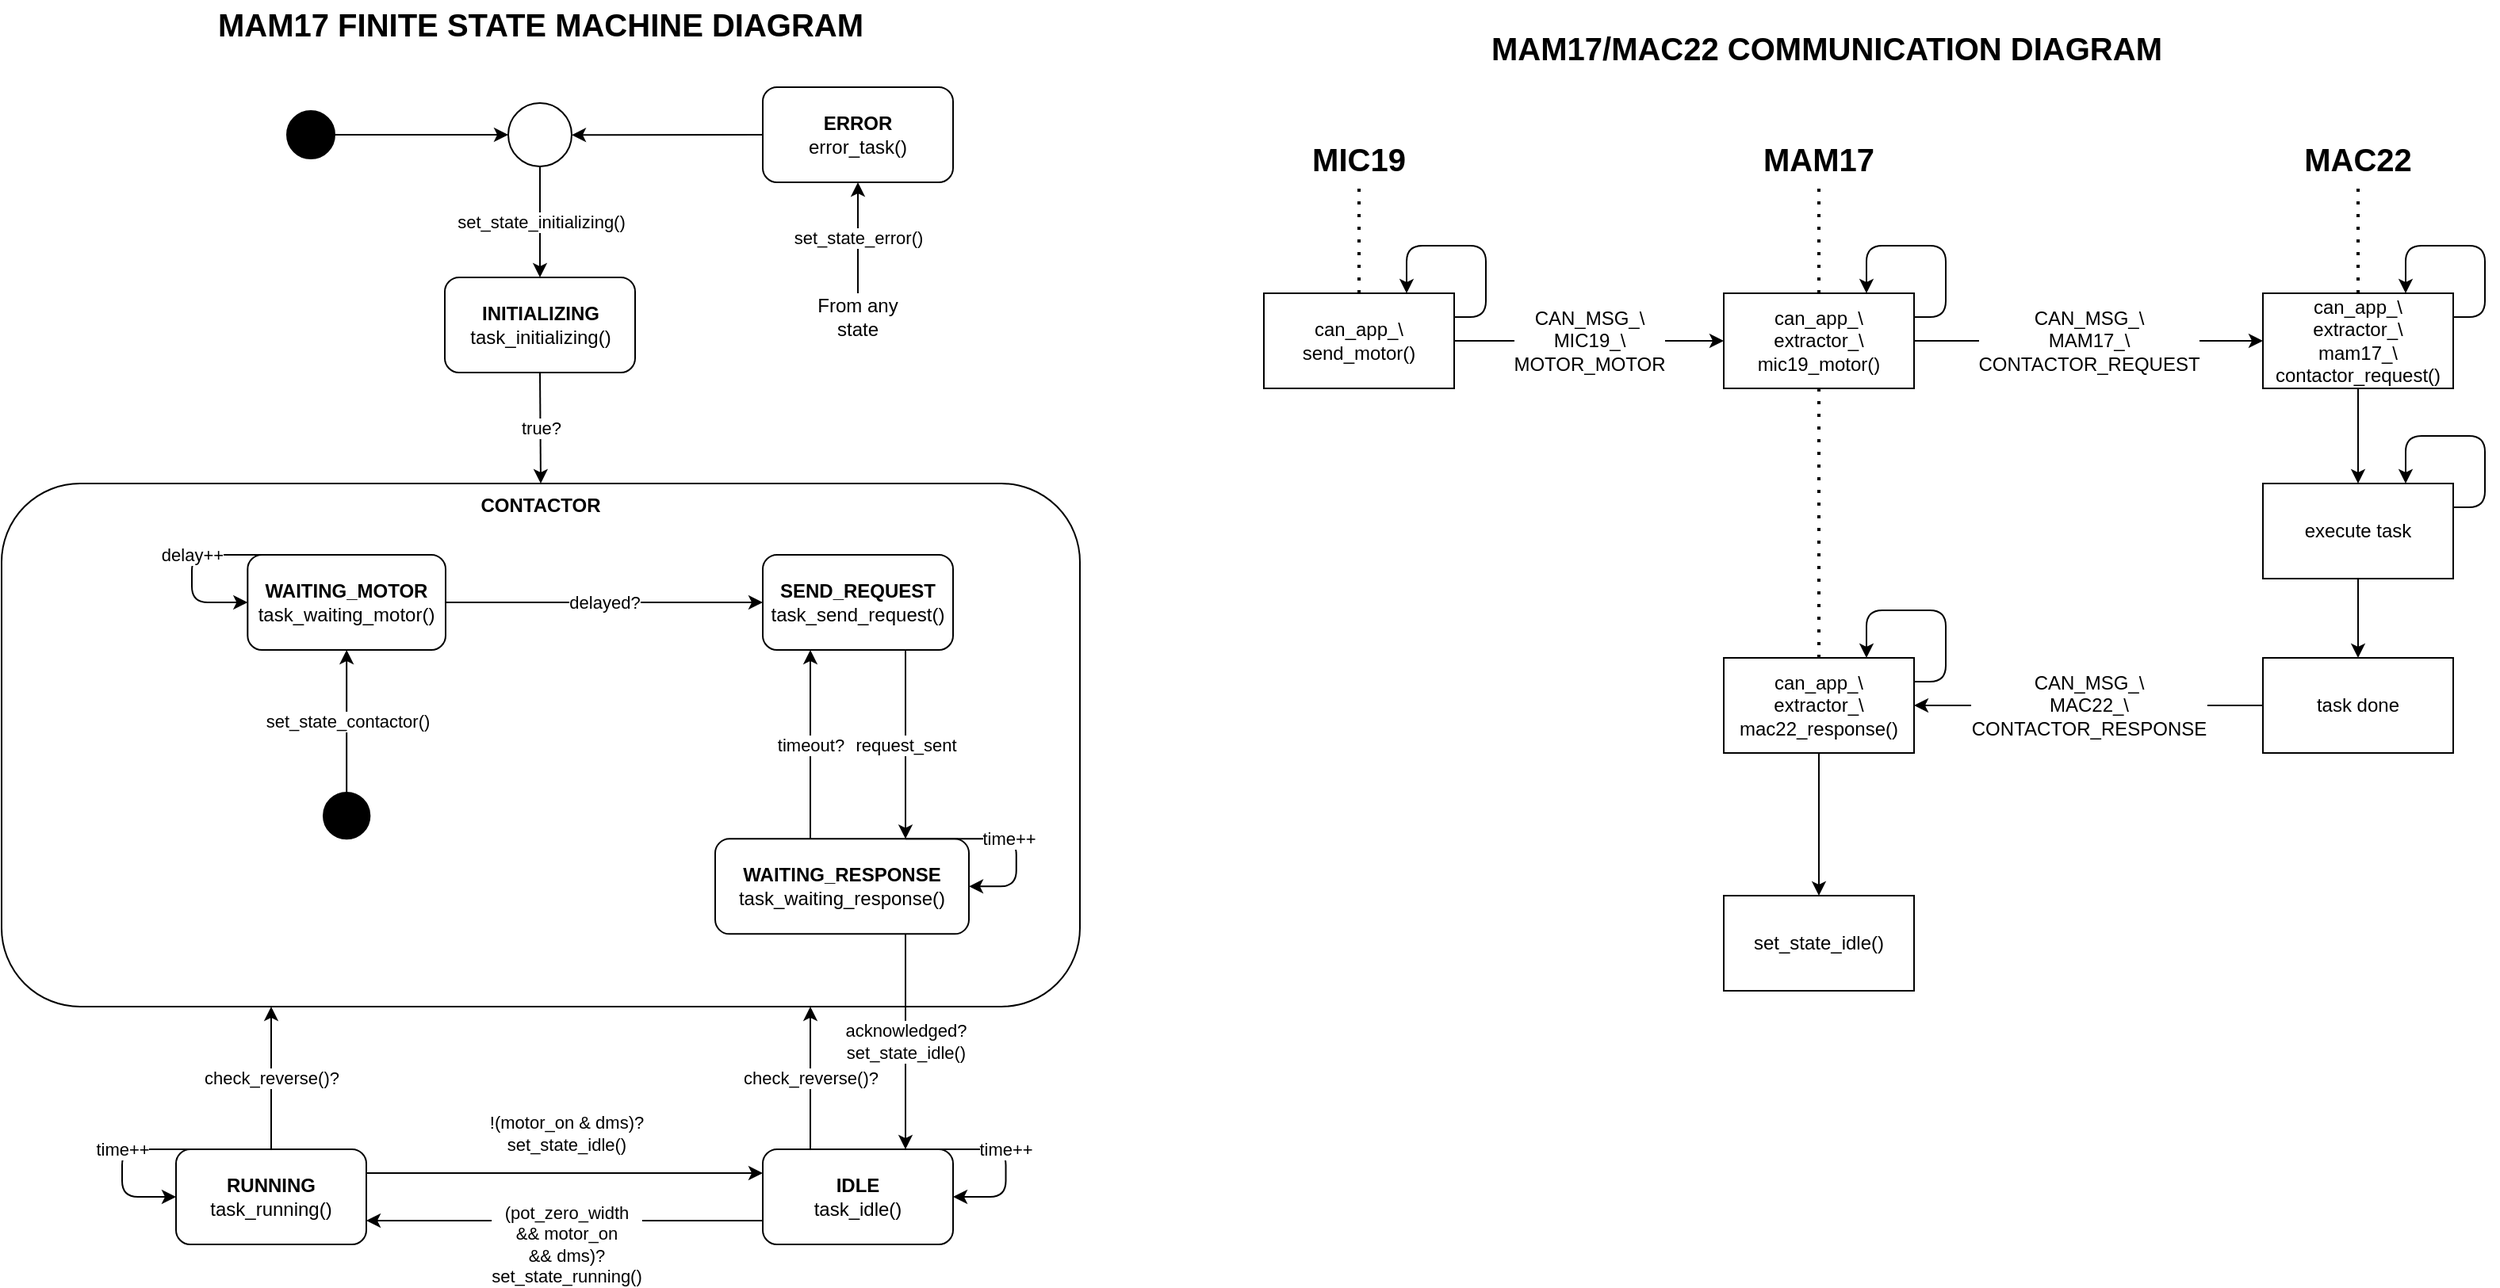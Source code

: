 <mxfile>
    <diagram id="C5RBs43oDa-KdzZeNtuy" name="Page-1">
        <mxGraphModel dx="930" dy="683" grid="1" gridSize="10" guides="1" tooltips="1" connect="1" arrows="1" fold="1" page="1" pageScale="1" pageWidth="827" pageHeight="1169" math="0" shadow="0">
            <root>
                <mxCell id="WIyWlLk6GJQsqaUBKTNV-0"/>
                <mxCell id="WIyWlLk6GJQsqaUBKTNV-1" parent="WIyWlLk6GJQsqaUBKTNV-0"/>
                <mxCell id="44" value="true?" style="edgeStyle=none;rounded=0;sketch=0;html=1;exitX=0.5;exitY=1;exitDx=0;exitDy=0;entryX=0.5;entryY=0;entryDx=0;entryDy=0;elbow=vertical;" parent="WIyWlLk6GJQsqaUBKTNV-1" source="5" target="6" edge="1">
                    <mxGeometry relative="1" as="geometry"/>
                </mxCell>
                <mxCell id="5" value="&lt;b&gt;INITIALIZING&lt;/b&gt;&lt;br&gt;task_initializing()" style="rounded=1;whiteSpace=wrap;html=1;" parent="WIyWlLk6GJQsqaUBKTNV-1" vertex="1">
                    <mxGeometry x="353.5" y="330" width="120" height="60" as="geometry"/>
                </mxCell>
                <mxCell id="6" value="&lt;b&gt;CONTACTOR&lt;/b&gt;" style="rounded=1;whiteSpace=wrap;html=1;fillColor=none;verticalAlign=top;movable=1;container=1;autosize=0;resizable=1;" parent="WIyWlLk6GJQsqaUBKTNV-1" vertex="1">
                    <mxGeometry x="74" y="460" width="680" height="330" as="geometry">
                        <mxRectangle x="74" y="460" width="160" height="50" as="alternateBounds"/>
                    </mxGeometry>
                </mxCell>
                <mxCell id="29" value="&lt;b&gt;WAITING_MOTOR&lt;/b&gt;&lt;br&gt;task_waiting_motor()" style="rounded=1;whiteSpace=wrap;html=1;" parent="6" vertex="1">
                    <mxGeometry x="155.16" y="45" width="124.84" height="60" as="geometry"/>
                </mxCell>
                <mxCell id="30" value="&lt;b&gt;SEND_REQUEST&lt;/b&gt;&lt;br&gt;task_send_request()" style="rounded=1;whiteSpace=wrap;html=1;" parent="6" vertex="1">
                    <mxGeometry x="480" y="45" width="120" height="60" as="geometry"/>
                </mxCell>
                <mxCell id="43" value="delayed?" style="edgeStyle=none;rounded=0;sketch=0;html=1;exitX=1;exitY=0.5;exitDx=0;exitDy=0;entryX=0;entryY=0.5;entryDx=0;entryDy=0;elbow=vertical;" parent="6" source="29" target="30" edge="1">
                    <mxGeometry relative="1" as="geometry"/>
                </mxCell>
                <mxCell id="42" value="timeout?" style="edgeStyle=none;rounded=0;sketch=0;html=1;exitX=0.375;exitY=0;exitDx=0;exitDy=0;entryX=0.25;entryY=1;entryDx=0;entryDy=0;elbow=vertical;exitPerimeter=0;" parent="6" source="31" target="30" edge="1">
                    <mxGeometry relative="1" as="geometry"/>
                </mxCell>
                <mxCell id="31" value="&lt;b&gt;WAITING_RESPONSE&lt;/b&gt;&lt;br&gt;task_waiting_response()" style="rounded=1;whiteSpace=wrap;html=1;" parent="6" vertex="1">
                    <mxGeometry x="450" y="224.18" width="160" height="60" as="geometry"/>
                </mxCell>
                <mxCell id="41" value="request_sent" style="edgeStyle=none;rounded=0;sketch=0;html=1;exitX=0.75;exitY=1;exitDx=0;exitDy=0;entryX=0.75;entryY=0;entryDx=0;entryDy=0;elbow=vertical;" parent="6" source="30" target="31" edge="1">
                    <mxGeometry relative="1" as="geometry"/>
                </mxCell>
                <mxCell id="89" value="set_state_contactor()" style="edgeStyle=none;rounded=1;sketch=0;html=1;exitX=0.5;exitY=0;exitDx=0;exitDy=0;entryX=0.5;entryY=1;entryDx=0;entryDy=0;" parent="6" source="64" target="29" edge="1">
                    <mxGeometry relative="1" as="geometry"/>
                </mxCell>
                <mxCell id="64" value="" style="ellipse;whiteSpace=wrap;html=1;aspect=fixed;fillColor=#000000;" parent="6" vertex="1">
                    <mxGeometry x="202.991" y="195" width="29.185" height="29.185" as="geometry"/>
                </mxCell>
                <mxCell id="70" value="time++" style="edgeStyle=elbowEdgeStyle;sketch=0;html=1;rounded=1;exitX=0.75;exitY=0;exitDx=0;exitDy=0;entryX=1;entryY=0.5;entryDx=0;entryDy=0;" parent="6" source="31" target="31" edge="1">
                    <mxGeometry relative="1" as="geometry">
                        <mxPoint x="571.297" y="225" as="sourcePoint"/>
                        <mxPoint x="600.482" y="255" as="targetPoint"/>
                        <Array as="points">
                            <mxPoint x="639.881" y="170"/>
                            <mxPoint x="649.609" y="255"/>
                        </Array>
                    </mxGeometry>
                </mxCell>
                <mxCell id="71" value="delay++" style="edgeStyle=elbowEdgeStyle;sketch=0;html=1;rounded=1;exitX=0.25;exitY=0;exitDx=0;exitDy=0;entryX=0;entryY=0.5;entryDx=0;entryDy=0;" parent="6" source="29" target="29" edge="1">
                    <mxGeometry relative="1" as="geometry">
                        <mxPoint x="58.369" y="105" as="sourcePoint"/>
                        <mxPoint x="87.554" y="135" as="targetPoint"/>
                        <Array as="points">
                            <mxPoint x="120" y="50"/>
                            <mxPoint x="137.167" y="135"/>
                        </Array>
                    </mxGeometry>
                </mxCell>
                <mxCell id="47" value="check_reverse()?" style="edgeStyle=none;rounded=0;sketch=0;html=1;exitX=0.25;exitY=0;exitDx=0;exitDy=0;elbow=vertical;entryX=0.75;entryY=1;entryDx=0;entryDy=0;" parent="WIyWlLk6GJQsqaUBKTNV-1" source="7" target="6" edge="1">
                    <mxGeometry relative="1" as="geometry">
                        <mxPoint x="597.26" y="790" as="targetPoint"/>
                    </mxGeometry>
                </mxCell>
                <mxCell id="54" value="(pot_zero_width&lt;br&gt;&amp;amp;&amp;amp; motor_on&lt;br&gt;&amp;amp;&amp;amp; dms)?&lt;br&gt;set_state_running()" style="edgeStyle=none;rounded=0;sketch=0;html=1;exitX=0;exitY=0.75;exitDx=0;exitDy=0;entryX=1;entryY=0.75;entryDx=0;entryDy=0;elbow=vertical;" parent="WIyWlLk6GJQsqaUBKTNV-1" source="7" target="8" edge="1">
                    <mxGeometry x="-0.003" y="15" relative="1" as="geometry">
                        <mxPoint as="offset"/>
                    </mxGeometry>
                </mxCell>
                <mxCell id="7" value="&lt;b&gt;IDLE&lt;/b&gt;&lt;br&gt;task_idle()" style="rounded=1;whiteSpace=wrap;html=1;" parent="WIyWlLk6GJQsqaUBKTNV-1" vertex="1">
                    <mxGeometry x="554" y="880" width="120" height="60" as="geometry"/>
                </mxCell>
                <mxCell id="51" value="check_reverse()?" style="edgeStyle=none;rounded=0;sketch=0;html=1;exitX=0.5;exitY=0;exitDx=0;exitDy=0;elbow=vertical;entryX=0.25;entryY=1;entryDx=0;entryDy=0;" parent="WIyWlLk6GJQsqaUBKTNV-1" source="8" target="6" edge="1">
                    <mxGeometry relative="1" as="geometry"/>
                </mxCell>
                <mxCell id="55" value="!(motor_on &amp;amp; dms)?&lt;br&gt;set_state_idle()" style="edgeStyle=none;rounded=0;sketch=0;html=1;exitX=1;exitY=0.25;exitDx=0;exitDy=0;entryX=0;entryY=0.25;entryDx=0;entryDy=0;elbow=vertical;" parent="WIyWlLk6GJQsqaUBKTNV-1" source="8" target="7" edge="1">
                    <mxGeometry x="0.003" y="25" relative="1" as="geometry">
                        <mxPoint as="offset"/>
                    </mxGeometry>
                </mxCell>
                <mxCell id="8" value="&lt;b&gt;RUNNING&lt;/b&gt;&lt;br&gt;task_running()" style="rounded=1;whiteSpace=wrap;html=1;" parent="WIyWlLk6GJQsqaUBKTNV-1" vertex="1">
                    <mxGeometry x="184" y="880" width="120" height="60" as="geometry"/>
                </mxCell>
                <mxCell id="28" value="" style="edgeStyle=none;rounded=0;sketch=0;html=1;elbow=vertical;exitX=0;exitY=0.5;exitDx=0;exitDy=0;" parent="WIyWlLk6GJQsqaUBKTNV-1" source="9" target="83" edge="1">
                    <mxGeometry relative="1" as="geometry"/>
                </mxCell>
                <mxCell id="9" value="&lt;b&gt;ERROR&lt;/b&gt;&lt;br&gt;error_task()" style="rounded=1;whiteSpace=wrap;html=1;" parent="WIyWlLk6GJQsqaUBKTNV-1" vertex="1">
                    <mxGeometry x="554" y="210" width="120" height="60" as="geometry"/>
                </mxCell>
                <mxCell id="11" value="" style="html=1;elbow=vertical;sketch=0;rounded=0;" parent="WIyWlLk6GJQsqaUBKTNV-1" source="10" target="83" edge="1">
                    <mxGeometry relative="1" as="geometry"/>
                </mxCell>
                <mxCell id="10" value="" style="ellipse;whiteSpace=wrap;html=1;aspect=fixed;fillColor=#000000;" parent="WIyWlLk6GJQsqaUBKTNV-1" vertex="1">
                    <mxGeometry x="254" y="225" width="30" height="30" as="geometry"/>
                </mxCell>
                <mxCell id="46" value="acknowledged?&lt;br&gt;set_state_idle()" style="edgeStyle=none;rounded=0;sketch=0;html=1;exitX=0.75;exitY=1;exitDx=0;exitDy=0;entryX=0.75;entryY=0;entryDx=0;entryDy=0;elbow=vertical;" parent="WIyWlLk6GJQsqaUBKTNV-1" source="31" target="7" edge="1">
                    <mxGeometry relative="1" as="geometry"/>
                </mxCell>
                <mxCell id="72" value="set_state_error()" style="html=1;elbow=vertical;sketch=0;rounded=0;" parent="WIyWlLk6GJQsqaUBKTNV-1" source="75" target="9" edge="1">
                    <mxGeometry relative="1" as="geometry">
                        <mxPoint x="674" y="310" as="targetPoint"/>
                        <mxPoint x="674" y="230" as="sourcePoint"/>
                    </mxGeometry>
                </mxCell>
                <mxCell id="75" value="From any state" style="text;html=1;strokeColor=none;fillColor=none;align=center;verticalAlign=middle;whiteSpace=wrap;rounded=0;" parent="WIyWlLk6GJQsqaUBKTNV-1" vertex="1">
                    <mxGeometry x="584" y="340" width="60" height="30" as="geometry"/>
                </mxCell>
                <mxCell id="82" value="time++" style="edgeStyle=elbowEdgeStyle;sketch=0;html=1;rounded=1;exitX=0.75;exitY=0;exitDx=0;exitDy=0;entryX=1;entryY=0.5;entryDx=0;entryDy=0;" parent="WIyWlLk6GJQsqaUBKTNV-1" source="7" target="7" edge="1">
                    <mxGeometry relative="1" as="geometry">
                        <mxPoint x="597.26" y="880" as="sourcePoint"/>
                        <mxPoint x="627.26" y="910" as="targetPoint"/>
                        <Array as="points">
                            <mxPoint x="707.26" y="880"/>
                            <mxPoint x="667.26" y="860"/>
                            <mxPoint x="678.26" y="910"/>
                        </Array>
                    </mxGeometry>
                </mxCell>
                <mxCell id="85" value="set_state_initializing()" style="rounded=1;sketch=0;html=1;exitX=0.5;exitY=1;exitDx=0;exitDy=0;entryX=0.5;entryY=0;entryDx=0;entryDy=0;" parent="WIyWlLk6GJQsqaUBKTNV-1" source="83" target="5" edge="1">
                    <mxGeometry relative="1" as="geometry"/>
                </mxCell>
                <mxCell id="83" value="" style="ellipse;whiteSpace=wrap;html=1;aspect=fixed;fillColor=none;" parent="WIyWlLk6GJQsqaUBKTNV-1" vertex="1">
                    <mxGeometry x="393.5" y="220" width="40" height="40" as="geometry"/>
                </mxCell>
                <mxCell id="90" value="MAM17 FINITE STATE MACHINE DIAGRAM" style="text;html=1;strokeColor=none;fillColor=none;align=center;verticalAlign=middle;whiteSpace=wrap;rounded=0;fontSize=20;fontStyle=1" parent="WIyWlLk6GJQsqaUBKTNV-1" vertex="1">
                    <mxGeometry x="179" y="155" width="470" height="30" as="geometry"/>
                </mxCell>
                <mxCell id="91" value="time++" style="edgeStyle=elbowEdgeStyle;sketch=0;html=1;rounded=1;exitX=0.25;exitY=0;exitDx=0;exitDy=0;entryX=0;entryY=0.5;entryDx=0;entryDy=0;" parent="WIyWlLk6GJQsqaUBKTNV-1" source="8" target="8" edge="1">
                    <mxGeometry relative="1" as="geometry">
                        <mxPoint x="100" y="880" as="sourcePoint"/>
                        <mxPoint x="130" y="910" as="targetPoint"/>
                        <Array as="points">
                            <mxPoint x="150" y="900"/>
                            <mxPoint x="123.26" y="860"/>
                            <mxPoint x="134.26" y="910"/>
                        </Array>
                    </mxGeometry>
                </mxCell>
                <mxCell id="95" value="" style="endArrow=none;dashed=1;html=1;dashPattern=1 3;strokeWidth=2;rounded=1;sketch=0;fontSize=20;entryX=0.5;entryY=1;entryDx=0;entryDy=0;exitX=0.5;exitY=0;exitDx=0;exitDy=0;" parent="WIyWlLk6GJQsqaUBKTNV-1" source="104" target="97" edge="1">
                    <mxGeometry width="50" height="50" relative="1" as="geometry">
                        <mxPoint x="930" y="320" as="sourcePoint"/>
                        <mxPoint x="930" y="280" as="targetPoint"/>
                    </mxGeometry>
                </mxCell>
                <mxCell id="96" value="MAM17" style="text;html=1;strokeColor=none;fillColor=none;align=center;verticalAlign=middle;whiteSpace=wrap;rounded=0;fontSize=20;fontStyle=1" parent="WIyWlLk6GJQsqaUBKTNV-1" vertex="1">
                    <mxGeometry x="1180" y="240" width="80" height="30" as="geometry"/>
                </mxCell>
                <mxCell id="97" value="MIC19" style="text;html=1;strokeColor=none;fillColor=none;align=center;verticalAlign=middle;whiteSpace=wrap;rounded=0;fontSize=20;fontStyle=1" parent="WIyWlLk6GJQsqaUBKTNV-1" vertex="1">
                    <mxGeometry x="890" y="240" width="80" height="30" as="geometry"/>
                </mxCell>
                <mxCell id="98" value="MAC22" style="text;html=1;strokeColor=none;fillColor=none;align=center;verticalAlign=middle;whiteSpace=wrap;rounded=0;fontSize=20;fontStyle=1" parent="WIyWlLk6GJQsqaUBKTNV-1" vertex="1">
                    <mxGeometry x="1520" y="240" width="80" height="30" as="geometry"/>
                </mxCell>
                <mxCell id="99" value="" style="endArrow=none;dashed=1;html=1;dashPattern=1 3;strokeWidth=2;rounded=1;sketch=0;fontSize=20;entryX=0.5;entryY=1;entryDx=0;entryDy=0;exitX=0.5;exitY=0;exitDx=0;exitDy=0;" parent="WIyWlLk6GJQsqaUBKTNV-1" source="106" target="96" edge="1">
                    <mxGeometry width="50" height="50" relative="1" as="geometry">
                        <mxPoint x="1219" y="720" as="sourcePoint"/>
                        <mxPoint x="1219" y="280" as="targetPoint"/>
                    </mxGeometry>
                </mxCell>
                <mxCell id="101" value="" style="endArrow=none;dashed=1;html=1;dashPattern=1 3;strokeWidth=2;rounded=1;sketch=0;fontSize=20;entryX=0.5;entryY=1;entryDx=0;entryDy=0;exitX=0.5;exitY=0;exitDx=0;exitDy=0;" parent="WIyWlLk6GJQsqaUBKTNV-1" source="109" target="98" edge="1">
                    <mxGeometry width="50" height="50" relative="1" as="geometry">
                        <mxPoint x="1560" y="720" as="sourcePoint"/>
                        <mxPoint x="1560" y="280" as="targetPoint"/>
                    </mxGeometry>
                </mxCell>
                <mxCell id="105" value="CAN_MSG_\&lt;br&gt;MIC19_\&lt;br&gt;MOTOR_MOTOR" style="edgeStyle=none;rounded=1;sketch=0;html=1;exitX=1;exitY=0.5;exitDx=0;exitDy=0;fontSize=12;" parent="WIyWlLk6GJQsqaUBKTNV-1" source="104" target="106" edge="1">
                    <mxGeometry relative="1" as="geometry">
                        <mxPoint x="1146" y="370" as="targetPoint"/>
                    </mxGeometry>
                </mxCell>
                <mxCell id="104" value="can_app_\&lt;br&gt;send_motor()" style="rounded=0;whiteSpace=wrap;html=1;fontSize=12;fillColor=none;" parent="WIyWlLk6GJQsqaUBKTNV-1" vertex="1">
                    <mxGeometry x="870" y="340" width="120" height="60" as="geometry"/>
                </mxCell>
                <mxCell id="106" value="can_app_\&lt;br&gt;extractor_\&lt;br&gt;mic19_motor()" style="rounded=0;whiteSpace=wrap;html=1;fontSize=12;fillColor=none;" parent="WIyWlLk6GJQsqaUBKTNV-1" vertex="1">
                    <mxGeometry x="1160" y="340" width="120" height="60" as="geometry"/>
                </mxCell>
                <mxCell id="110" value="CAN_MSG_\&lt;br&gt;MAM17_\&lt;br&gt;CONTACTOR_REQUEST" style="edgeStyle=none;rounded=1;sketch=0;html=1;exitX=1;exitY=0.5;exitDx=0;exitDy=0;fontSize=12;" parent="WIyWlLk6GJQsqaUBKTNV-1" source="106" target="109" edge="1">
                    <mxGeometry relative="1" as="geometry">
                        <mxPoint x="1267" y="510" as="sourcePoint"/>
                    </mxGeometry>
                </mxCell>
                <mxCell id="117" style="edgeStyle=none;rounded=1;sketch=0;html=1;exitX=0.5;exitY=1;exitDx=0;exitDy=0;fontSize=12;" parent="WIyWlLk6GJQsqaUBKTNV-1" source="109" target="111" edge="1">
                    <mxGeometry relative="1" as="geometry"/>
                </mxCell>
                <mxCell id="109" value="can_app_\&lt;br&gt;extractor_\&lt;br&gt;mam17_\&lt;br&gt;contactor_request()" style="rounded=0;whiteSpace=wrap;html=1;fontSize=12;fillColor=none;" parent="WIyWlLk6GJQsqaUBKTNV-1" vertex="1">
                    <mxGeometry x="1500" y="340" width="120" height="60" as="geometry"/>
                </mxCell>
                <mxCell id="118" style="edgeStyle=none;rounded=1;sketch=0;html=1;exitX=0.5;exitY=1;exitDx=0;exitDy=0;fontSize=12;" parent="WIyWlLk6GJQsqaUBKTNV-1" source="111" target="113" edge="1">
                    <mxGeometry relative="1" as="geometry"/>
                </mxCell>
                <mxCell id="111" value="execute task" style="rounded=0;whiteSpace=wrap;html=1;fontSize=12;fillColor=none;" parent="WIyWlLk6GJQsqaUBKTNV-1" vertex="1">
                    <mxGeometry x="1500" y="460" width="120" height="60" as="geometry"/>
                </mxCell>
                <mxCell id="116" value="CAN_MSG_\&lt;br&gt;MAC22_\&lt;br&gt;CONTACTOR_RESPONSE" style="edgeStyle=none;rounded=1;sketch=0;html=1;exitX=0;exitY=0.5;exitDx=0;exitDy=0;fontSize=12;" parent="WIyWlLk6GJQsqaUBKTNV-1" source="113" target="115" edge="1">
                    <mxGeometry relative="1" as="geometry"/>
                </mxCell>
                <mxCell id="113" value="task done" style="rounded=0;whiteSpace=wrap;html=1;fontSize=12;fillColor=none;" parent="WIyWlLk6GJQsqaUBKTNV-1" vertex="1">
                    <mxGeometry x="1500" y="570" width="120" height="60" as="geometry"/>
                </mxCell>
                <mxCell id="114" value="" style="endArrow=none;dashed=1;html=1;dashPattern=1 3;strokeWidth=2;rounded=1;sketch=0;fontSize=20;" parent="WIyWlLk6GJQsqaUBKTNV-1" source="115" target="106" edge="1">
                    <mxGeometry width="50" height="50" relative="1" as="geometry">
                        <mxPoint x="1220" y="680" as="sourcePoint"/>
                        <mxPoint x="1220" y="550" as="targetPoint"/>
                    </mxGeometry>
                </mxCell>
                <mxCell id="122" style="edgeStyle=orthogonalEdgeStyle;rounded=1;sketch=0;html=1;exitX=0.5;exitY=1;exitDx=0;exitDy=0;fontSize=12;" parent="WIyWlLk6GJQsqaUBKTNV-1" source="115" target="121" edge="1">
                    <mxGeometry relative="1" as="geometry"/>
                </mxCell>
                <mxCell id="115" value="can_app_\&lt;br&gt;extractor_\&lt;br&gt;mac22_response()" style="rounded=0;whiteSpace=wrap;html=1;fontSize=12;fillColor=none;" parent="WIyWlLk6GJQsqaUBKTNV-1" vertex="1">
                    <mxGeometry x="1160" y="570" width="120" height="60" as="geometry"/>
                </mxCell>
                <mxCell id="120" style="edgeStyle=orthogonalEdgeStyle;rounded=1;sketch=0;html=1;exitX=1;exitY=0.25;exitDx=0;exitDy=0;fontSize=12;entryX=0.75;entryY=0;entryDx=0;entryDy=0;" parent="WIyWlLk6GJQsqaUBKTNV-1" source="111" target="111" edge="1">
                    <mxGeometry relative="1" as="geometry">
                        <mxPoint x="1604" y="440" as="targetPoint"/>
                        <Array as="points">
                            <mxPoint x="1640" y="475"/>
                            <mxPoint x="1640" y="430"/>
                            <mxPoint x="1590" y="430"/>
                        </Array>
                    </mxGeometry>
                </mxCell>
                <mxCell id="121" value="set_state_idle()" style="rounded=0;whiteSpace=wrap;html=1;fontSize=12;fillColor=none;" parent="WIyWlLk6GJQsqaUBKTNV-1" vertex="1">
                    <mxGeometry x="1160" y="720" width="120" height="60" as="geometry"/>
                </mxCell>
                <mxCell id="123" style="edgeStyle=orthogonalEdgeStyle;rounded=1;sketch=0;html=1;exitX=1;exitY=0.25;exitDx=0;exitDy=0;fontSize=12;entryX=0.75;entryY=0;entryDx=0;entryDy=0;" parent="WIyWlLk6GJQsqaUBKTNV-1" source="106" target="106" edge="1">
                    <mxGeometry relative="1" as="geometry">
                        <mxPoint x="1283" y="355" as="sourcePoint"/>
                        <mxPoint x="1253" y="340" as="targetPoint"/>
                        <Array as="points">
                            <mxPoint x="1300" y="355"/>
                            <mxPoint x="1300" y="310"/>
                            <mxPoint x="1250" y="310"/>
                        </Array>
                    </mxGeometry>
                </mxCell>
                <mxCell id="124" style="edgeStyle=orthogonalEdgeStyle;rounded=1;sketch=0;html=1;exitX=1;exitY=0.25;exitDx=0;exitDy=0;fontSize=12;entryX=0.75;entryY=0;entryDx=0;entryDy=0;" parent="WIyWlLk6GJQsqaUBKTNV-1" source="104" target="104" edge="1">
                    <mxGeometry relative="1" as="geometry">
                        <mxPoint x="994" y="355" as="sourcePoint"/>
                        <mxPoint x="964" y="340" as="targetPoint"/>
                        <Array as="points">
                            <mxPoint x="1010" y="355"/>
                            <mxPoint x="1010" y="310"/>
                            <mxPoint x="960" y="310"/>
                        </Array>
                    </mxGeometry>
                </mxCell>
                <mxCell id="125" style="edgeStyle=orthogonalEdgeStyle;rounded=1;sketch=0;html=1;exitX=1;exitY=0.25;exitDx=0;exitDy=0;fontSize=12;entryX=0.75;entryY=0;entryDx=0;entryDy=0;" parent="WIyWlLk6GJQsqaUBKTNV-1" source="115" target="115" edge="1">
                    <mxGeometry relative="1" as="geometry">
                        <mxPoint x="1280" y="585" as="sourcePoint"/>
                        <mxPoint x="1250" y="570" as="targetPoint"/>
                        <Array as="points">
                            <mxPoint x="1300" y="585"/>
                            <mxPoint x="1300" y="540"/>
                            <mxPoint x="1250" y="540"/>
                        </Array>
                    </mxGeometry>
                </mxCell>
                <mxCell id="126" value="MAM17/MAC22 COMMUNICATION DIAGRAM" style="text;html=1;strokeColor=none;fillColor=none;align=center;verticalAlign=middle;whiteSpace=wrap;rounded=0;fontSize=20;fontStyle=1" parent="WIyWlLk6GJQsqaUBKTNV-1" vertex="1">
                    <mxGeometry x="990" y="170" width="470" height="30" as="geometry"/>
                </mxCell>
                <mxCell id="127" style="edgeStyle=orthogonalEdgeStyle;rounded=1;sketch=0;html=1;exitX=1;exitY=0.25;exitDx=0;exitDy=0;fontSize=12;entryX=0.75;entryY=0;entryDx=0;entryDy=0;" edge="1" parent="WIyWlLk6GJQsqaUBKTNV-1">
                    <mxGeometry relative="1" as="geometry">
                        <mxPoint x="1620" y="355" as="sourcePoint"/>
                        <mxPoint x="1590" y="340" as="targetPoint"/>
                        <Array as="points">
                            <mxPoint x="1640" y="355"/>
                            <mxPoint x="1640" y="310"/>
                            <mxPoint x="1590" y="310"/>
                        </Array>
                    </mxGeometry>
                </mxCell>
            </root>
        </mxGraphModel>
    </diagram>
</mxfile>